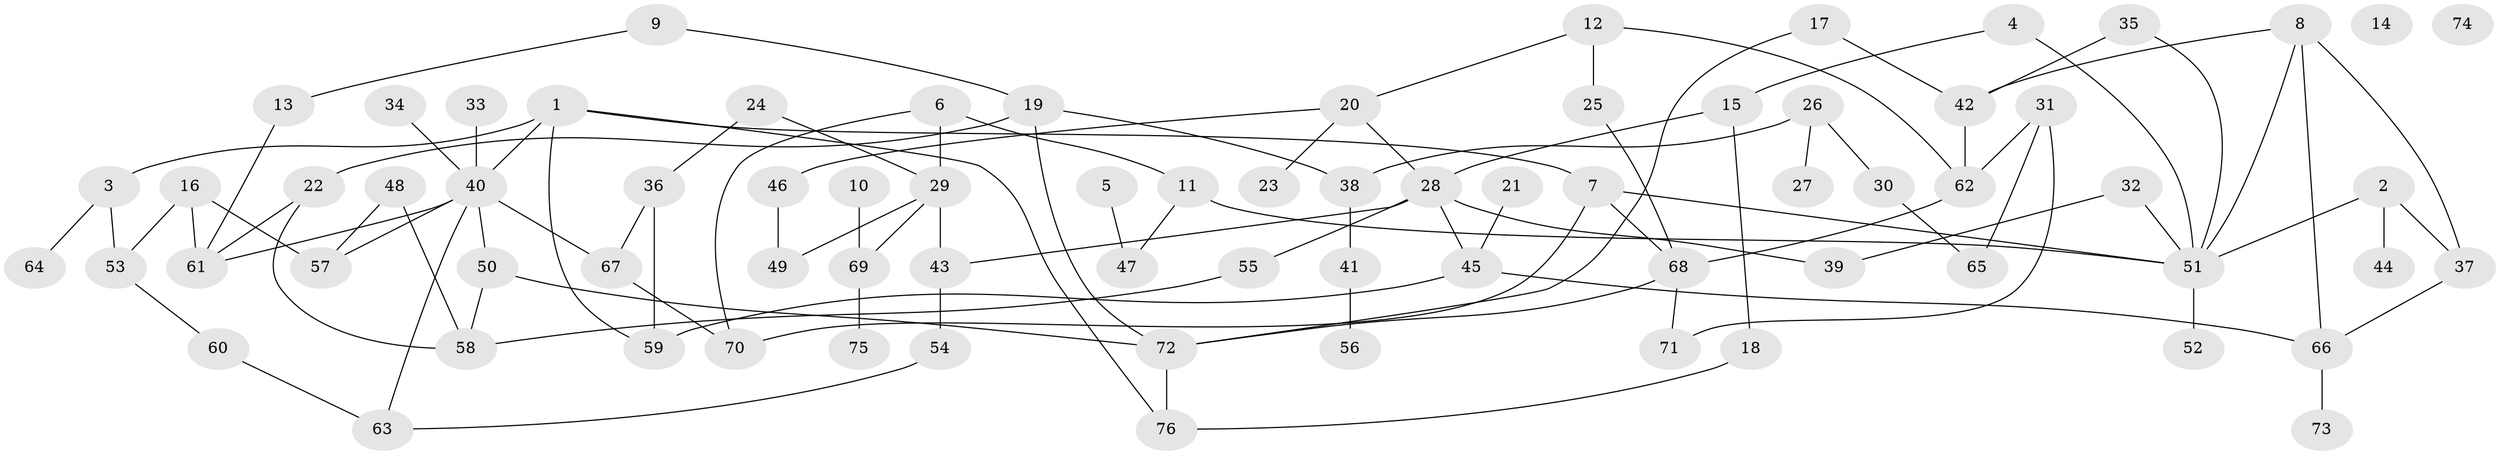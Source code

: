 // Generated by graph-tools (version 1.1) at 2025/25/03/09/25 03:25:19]
// undirected, 76 vertices, 103 edges
graph export_dot {
graph [start="1"]
  node [color=gray90,style=filled];
  1;
  2;
  3;
  4;
  5;
  6;
  7;
  8;
  9;
  10;
  11;
  12;
  13;
  14;
  15;
  16;
  17;
  18;
  19;
  20;
  21;
  22;
  23;
  24;
  25;
  26;
  27;
  28;
  29;
  30;
  31;
  32;
  33;
  34;
  35;
  36;
  37;
  38;
  39;
  40;
  41;
  42;
  43;
  44;
  45;
  46;
  47;
  48;
  49;
  50;
  51;
  52;
  53;
  54;
  55;
  56;
  57;
  58;
  59;
  60;
  61;
  62;
  63;
  64;
  65;
  66;
  67;
  68;
  69;
  70;
  71;
  72;
  73;
  74;
  75;
  76;
  1 -- 3;
  1 -- 7;
  1 -- 40;
  1 -- 59;
  1 -- 76;
  2 -- 37;
  2 -- 44;
  2 -- 51;
  3 -- 53;
  3 -- 64;
  4 -- 15;
  4 -- 51;
  5 -- 47;
  6 -- 11;
  6 -- 29;
  6 -- 70;
  7 -- 51;
  7 -- 68;
  7 -- 70;
  8 -- 37;
  8 -- 42;
  8 -- 51;
  8 -- 66;
  9 -- 13;
  9 -- 19;
  10 -- 69;
  11 -- 47;
  11 -- 51;
  12 -- 20;
  12 -- 25;
  12 -- 62;
  13 -- 61;
  15 -- 18;
  15 -- 28;
  16 -- 53;
  16 -- 57;
  16 -- 61;
  17 -- 42;
  17 -- 72;
  18 -- 76;
  19 -- 22;
  19 -- 38;
  19 -- 72;
  20 -- 23;
  20 -- 28;
  20 -- 46;
  21 -- 45;
  22 -- 58;
  22 -- 61;
  24 -- 29;
  24 -- 36;
  25 -- 68;
  26 -- 27;
  26 -- 30;
  26 -- 38;
  28 -- 39;
  28 -- 43;
  28 -- 45;
  28 -- 55;
  29 -- 43;
  29 -- 49;
  29 -- 69;
  30 -- 65;
  31 -- 62;
  31 -- 65;
  31 -- 71;
  32 -- 39;
  32 -- 51;
  33 -- 40;
  34 -- 40;
  35 -- 42;
  35 -- 51;
  36 -- 59;
  36 -- 67;
  37 -- 66;
  38 -- 41;
  40 -- 50;
  40 -- 57;
  40 -- 61;
  40 -- 63;
  40 -- 67;
  41 -- 56;
  42 -- 62;
  43 -- 54;
  45 -- 59;
  45 -- 66;
  46 -- 49;
  48 -- 57;
  48 -- 58;
  50 -- 58;
  50 -- 72;
  51 -- 52;
  53 -- 60;
  54 -- 63;
  55 -- 58;
  60 -- 63;
  62 -- 68;
  66 -- 73;
  67 -- 70;
  68 -- 71;
  68 -- 72;
  69 -- 75;
  72 -- 76;
}
